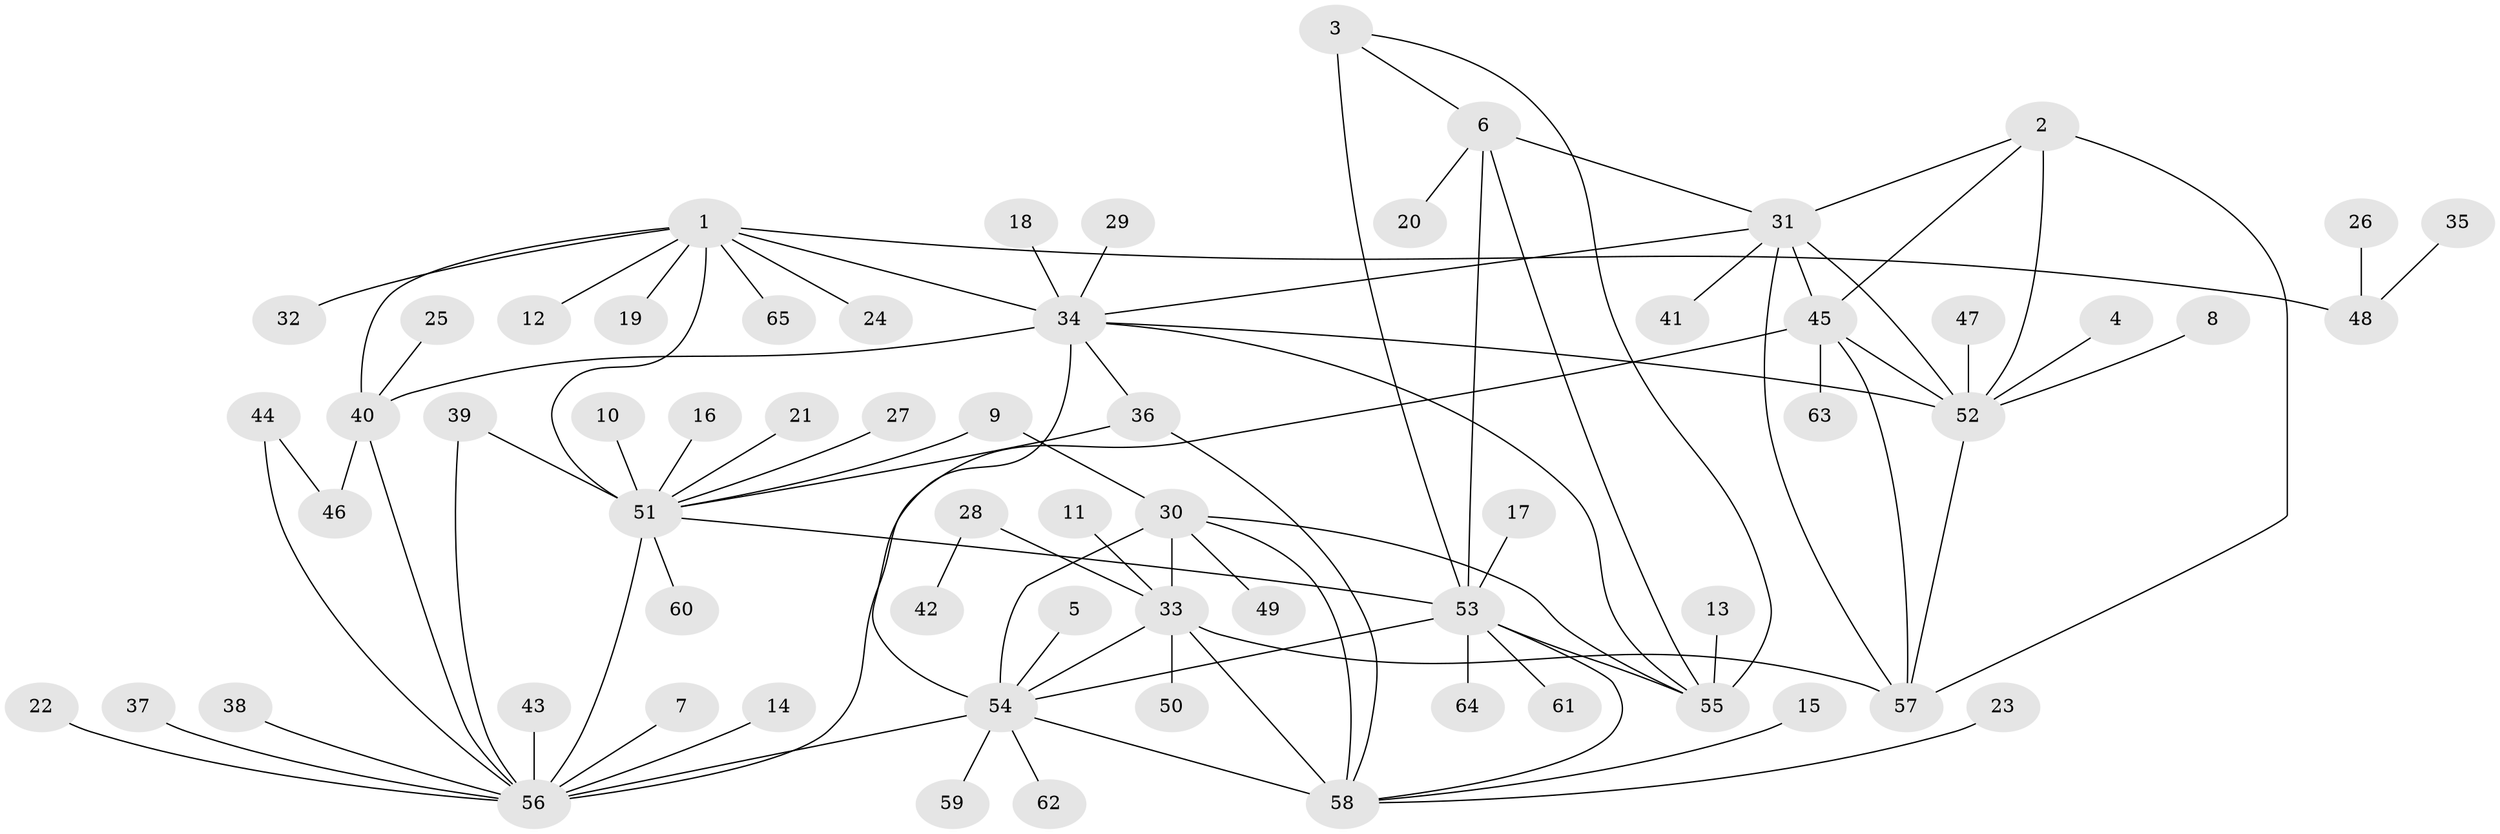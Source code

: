 // original degree distribution, {7: 0.038461538461538464, 10: 0.015384615384615385, 13: 0.023076923076923078, 6: 0.046153846153846156, 16: 0.007692307692307693, 5: 0.038461538461538464, 9: 0.038461538461538464, 8: 0.023076923076923078, 11: 0.015384615384615385, 2: 0.17692307692307693, 1: 0.5538461538461539, 4: 0.007692307692307693, 3: 0.015384615384615385}
// Generated by graph-tools (version 1.1) at 2025/50/03/09/25 03:50:28]
// undirected, 65 vertices, 92 edges
graph export_dot {
graph [start="1"]
  node [color=gray90,style=filled];
  1;
  2;
  3;
  4;
  5;
  6;
  7;
  8;
  9;
  10;
  11;
  12;
  13;
  14;
  15;
  16;
  17;
  18;
  19;
  20;
  21;
  22;
  23;
  24;
  25;
  26;
  27;
  28;
  29;
  30;
  31;
  32;
  33;
  34;
  35;
  36;
  37;
  38;
  39;
  40;
  41;
  42;
  43;
  44;
  45;
  46;
  47;
  48;
  49;
  50;
  51;
  52;
  53;
  54;
  55;
  56;
  57;
  58;
  59;
  60;
  61;
  62;
  63;
  64;
  65;
  1 -- 12 [weight=1.0];
  1 -- 19 [weight=1.0];
  1 -- 24 [weight=1.0];
  1 -- 32 [weight=1.0];
  1 -- 34 [weight=4.0];
  1 -- 40 [weight=4.0];
  1 -- 48 [weight=1.0];
  1 -- 51 [weight=1.0];
  1 -- 65 [weight=1.0];
  2 -- 31 [weight=1.0];
  2 -- 45 [weight=1.0];
  2 -- 52 [weight=2.0];
  2 -- 57 [weight=1.0];
  3 -- 6 [weight=1.0];
  3 -- 53 [weight=3.0];
  3 -- 55 [weight=1.0];
  4 -- 52 [weight=1.0];
  5 -- 54 [weight=1.0];
  6 -- 20 [weight=1.0];
  6 -- 31 [weight=1.0];
  6 -- 53 [weight=3.0];
  6 -- 55 [weight=1.0];
  7 -- 56 [weight=1.0];
  8 -- 52 [weight=1.0];
  9 -- 30 [weight=1.0];
  9 -- 51 [weight=1.0];
  10 -- 51 [weight=1.0];
  11 -- 33 [weight=1.0];
  13 -- 55 [weight=1.0];
  14 -- 56 [weight=1.0];
  15 -- 58 [weight=1.0];
  16 -- 51 [weight=1.0];
  17 -- 53 [weight=1.0];
  18 -- 34 [weight=1.0];
  21 -- 51 [weight=1.0];
  22 -- 56 [weight=1.0];
  23 -- 58 [weight=1.0];
  25 -- 40 [weight=1.0];
  26 -- 48 [weight=1.0];
  27 -- 51 [weight=1.0];
  28 -- 33 [weight=1.0];
  28 -- 42 [weight=1.0];
  29 -- 34 [weight=1.0];
  30 -- 33 [weight=3.0];
  30 -- 49 [weight=1.0];
  30 -- 54 [weight=3.0];
  30 -- 55 [weight=1.0];
  30 -- 58 [weight=3.0];
  31 -- 34 [weight=1.0];
  31 -- 41 [weight=1.0];
  31 -- 45 [weight=1.0];
  31 -- 52 [weight=2.0];
  31 -- 57 [weight=1.0];
  33 -- 50 [weight=1.0];
  33 -- 54 [weight=1.0];
  33 -- 57 [weight=1.0];
  33 -- 58 [weight=1.0];
  34 -- 36 [weight=1.0];
  34 -- 40 [weight=1.0];
  34 -- 52 [weight=1.0];
  34 -- 54 [weight=1.0];
  34 -- 55 [weight=2.0];
  35 -- 48 [weight=1.0];
  36 -- 51 [weight=1.0];
  36 -- 58 [weight=1.0];
  37 -- 56 [weight=1.0];
  38 -- 56 [weight=1.0];
  39 -- 51 [weight=1.0];
  39 -- 56 [weight=4.0];
  40 -- 46 [weight=1.0];
  40 -- 56 [weight=1.0];
  43 -- 56 [weight=1.0];
  44 -- 46 [weight=1.0];
  44 -- 56 [weight=1.0];
  45 -- 52 [weight=2.0];
  45 -- 56 [weight=2.0];
  45 -- 57 [weight=1.0];
  45 -- 63 [weight=1.0];
  47 -- 52 [weight=1.0];
  51 -- 53 [weight=1.0];
  51 -- 56 [weight=4.0];
  51 -- 60 [weight=1.0];
  52 -- 57 [weight=2.0];
  53 -- 54 [weight=1.0];
  53 -- 55 [weight=3.0];
  53 -- 58 [weight=1.0];
  53 -- 61 [weight=1.0];
  53 -- 64 [weight=1.0];
  54 -- 56 [weight=1.0];
  54 -- 58 [weight=1.0];
  54 -- 59 [weight=1.0];
  54 -- 62 [weight=1.0];
}
